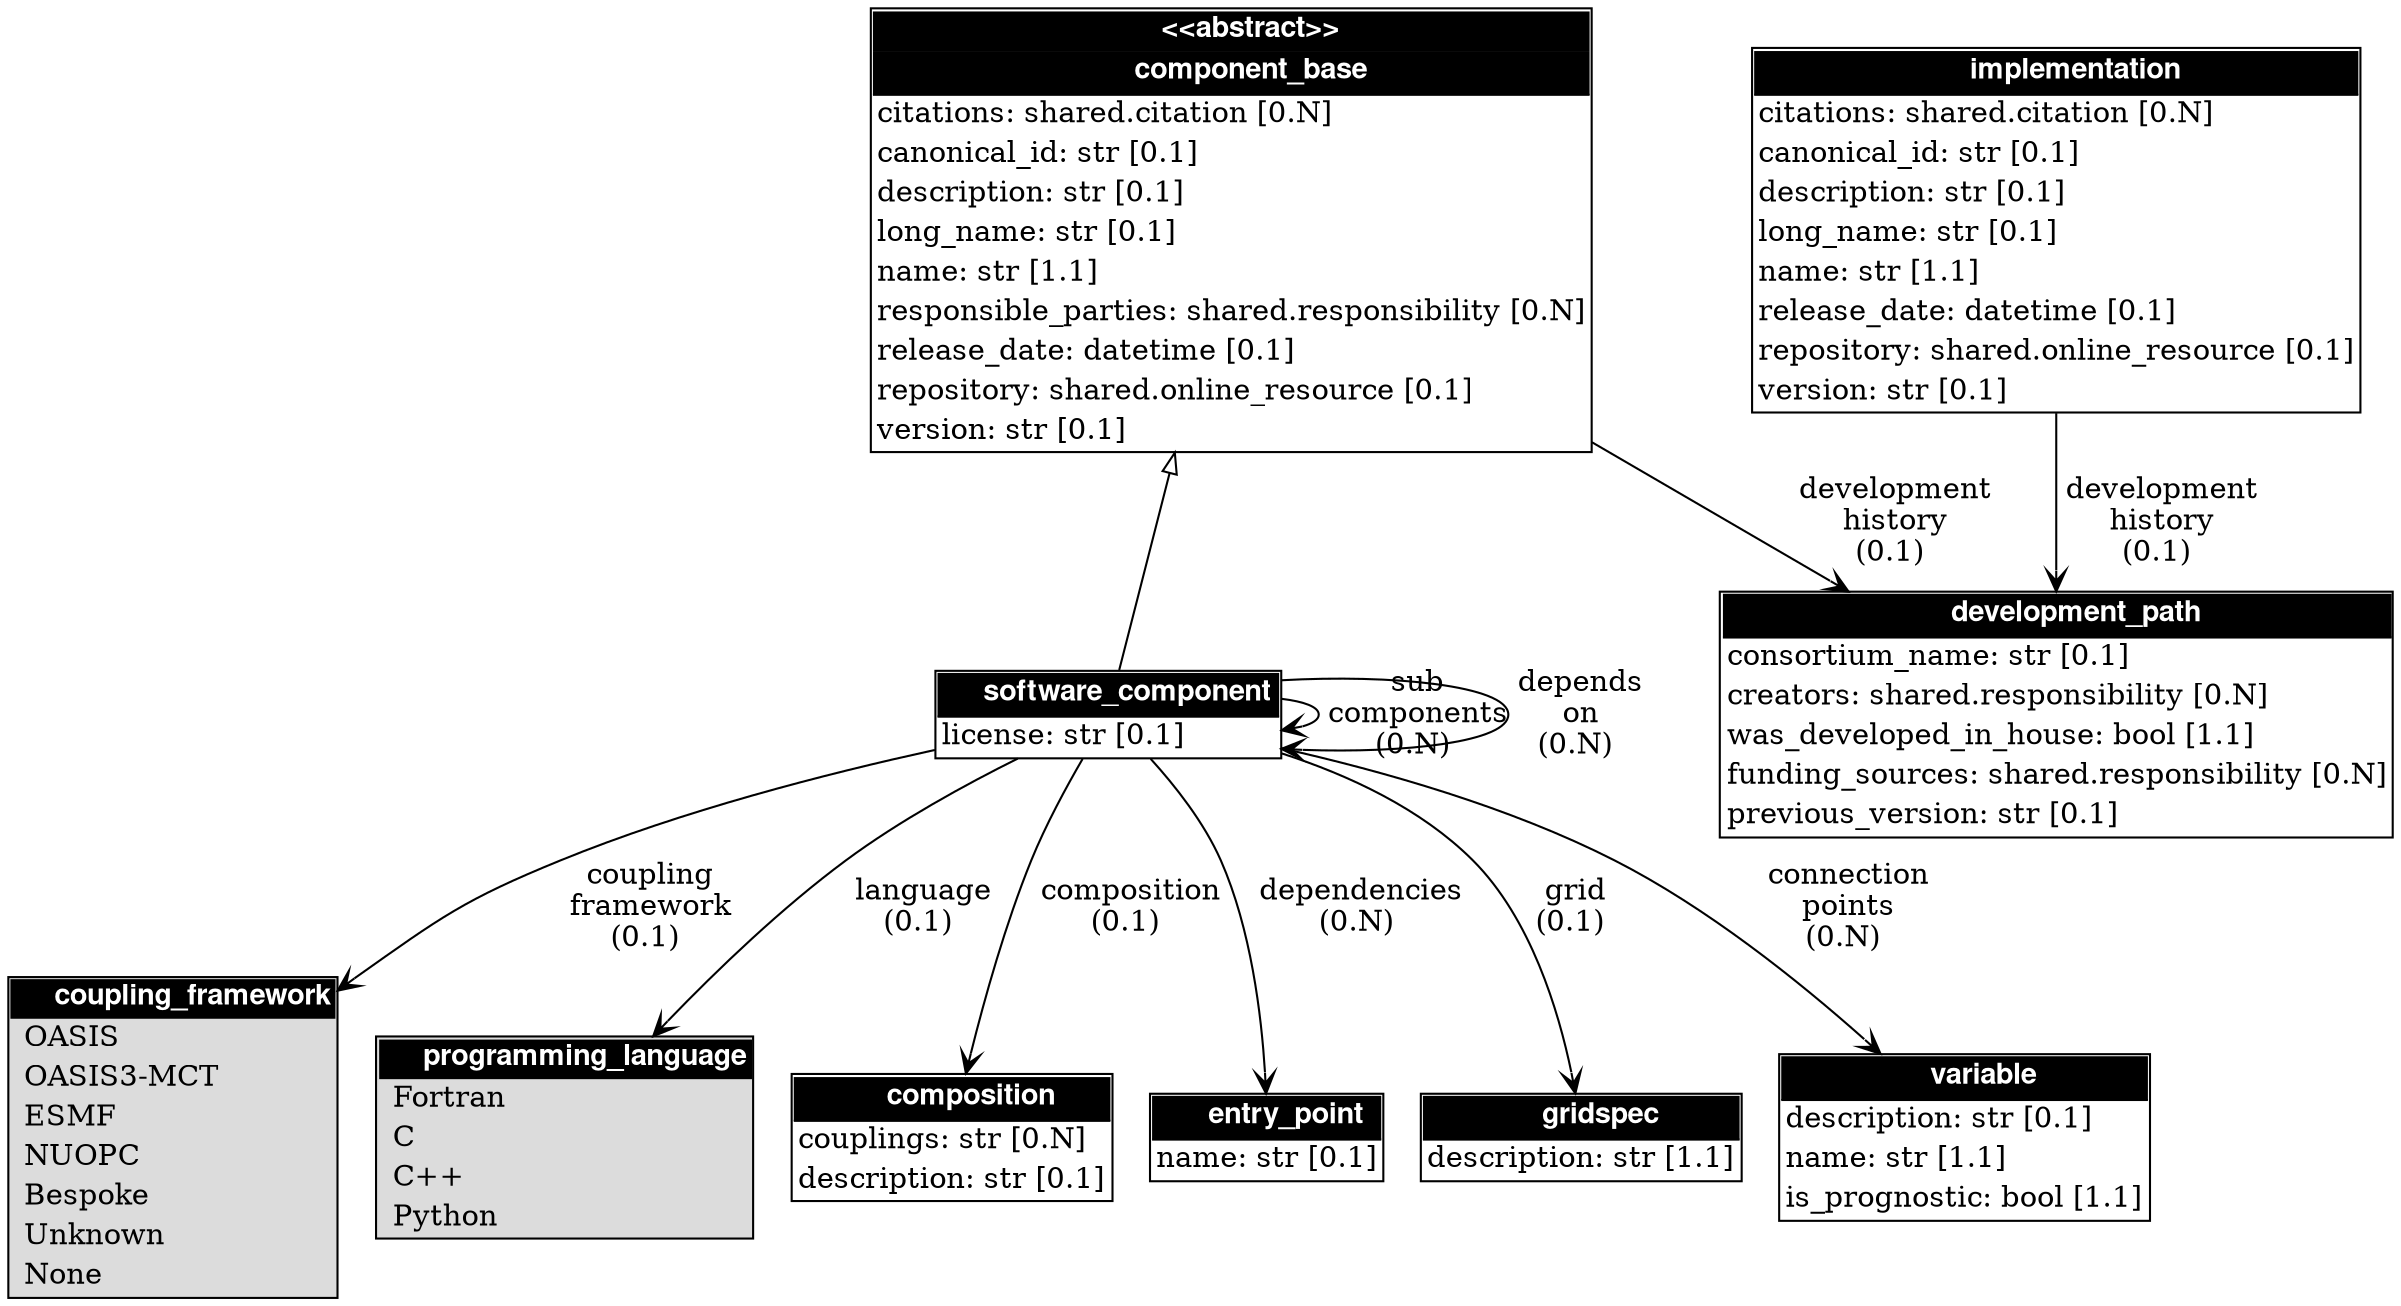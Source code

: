 digraph "" {
	graph [fontsize=8,
		ranksep=0.3,
		splines=True
	];
	node [label="\N"];
	"software.coupling_framework"	 [label=<<TABLE BGCOLOR="gainsboro" BORDER="1" CELLBORDER="0" CELLSPACING="0">
    <TR><TD ALIGN="CENTER" BGCOLOR="black" >
    <FONT FACE="Helvetica Bold" COLOR="white">coupling_framework</FONT></TD></TR>
    
    
    <TR><TD ALIGN="left" CELLPADDING="2" BORDER="0"> OASIS</TD></TR>  
    <TR><TD ALIGN="left" CELLPADDING="2" BORDER="0"> OASIS3-MCT</TD></TR>  
    <TR><TD ALIGN="left" CELLPADDING="2" BORDER="0"> ESMF</TD></TR>  
    <TR><TD ALIGN="left" CELLPADDING="2" BORDER="0"> NUOPC</TD></TR>  
    <TR><TD ALIGN="left" CELLPADDING="2" BORDER="0"> Bespoke</TD></TR>  
    <TR><TD ALIGN="left" CELLPADDING="2" BORDER="0"> Unknown</TD></TR>  
    <TR><TD ALIGN="left" CELLPADDING="2" BORDER="0"> None</TD></TR>  
    </TABLE>>,
		shape=plain];
	"software.programming_language"	 [label=<<TABLE BGCOLOR="gainsboro" BORDER="1" CELLBORDER="0" CELLSPACING="0">
    <TR><TD ALIGN="CENTER" BGCOLOR="black" >
    <FONT FACE="Helvetica Bold" COLOR="white">programming_language</FONT></TD></TR>
    
    
    <TR><TD ALIGN="left" CELLPADDING="2" BORDER="0"> Fortran</TD></TR>  
    <TR><TD ALIGN="left" CELLPADDING="2" BORDER="0"> C</TD></TR>  
    <TR><TD ALIGN="left" CELLPADDING="2" BORDER="0"> C++</TD></TR>  
    <TR><TD ALIGN="left" CELLPADDING="2" BORDER="0"> Python</TD></TR>  
    </TABLE>>,
		shape=plain];
	"software.component_base"	 [label=<<TABLE BGCOLOR="white" BORDER="1" CELLBORDER="0" CELLSPACING="0">
    
     <TR><TD ALIGN="CENTER" BGCOLOR="black">
    <FONT FACE="Helvetica Bold" COLOR="white">&lt;&lt;abstract&gt;&gt;</FONT></TD></TR>
    <TR><TD ALIGN="CENTER" BORDER="1" SIDES="B" BGCOLOR="black">
    <FONT FACE="Helvetica Bold" COLOR="white">component_base</FONT></TD></TR>
    
    
    <TR><TD ALIGN="LEFT" CELLPADDING="2">citations: shared.citation &#91;0.N&#93;</TD></TR><TR><TD ALIGN="LEFT" CELLPADDING="2">canonical_id: str &#91;0.1&#93;</TD></TR><TR><TD ALIGN="LEFT" CELLPADDING="2">description: str &#91;0.1&#93;</TD></TR><TR><TD ALIGN="LEFT" CELLPADDING="2">long_name: str &#91;0.1&#93;</TD></TR><TR><TD ALIGN="LEFT" CELLPADDING="2">name: str &#91;1.1&#93;</TD></TR><TR><TD ALIGN="LEFT" CELLPADDING="2">responsible_parties: shared.responsibility &#91;0.N&#93;</TD></TR><TR><TD ALIGN="LEFT" CELLPADDING="2">release_date: datetime &#91;0.1&#93;</TD></TR><TR><TD ALIGN="LEFT" CELLPADDING="2">repository: shared.online_resource &#91;0.1&#93;</TD></TR><TR><TD ALIGN="LEFT" CELLPADDING="2">version: str &#91;0.1&#93;</TD></TR> 
    
    </TABLE>>,
		shape=plain];
	"software.development_path"	 [label=<<TABLE BGCOLOR="white" BORDER="1" CELLBORDER="0" CELLSPACING="0">
    
    
    <TR><TD ALIGN="CENTER" BORDER="1" SIDES="B" BGCOLOR="black">
    <FONT FACE="Helvetica Bold" COLOR="white">development_path</FONT></TD></TR>
    
    
    <TR><TD ALIGN="LEFT" CELLPADDING="2">consortium_name: str &#91;0.1&#93;</TD></TR><TR><TD ALIGN="LEFT" CELLPADDING="2">creators: shared.responsibility &#91;0.N&#93;</TD></TR><TR><TD ALIGN="LEFT" CELLPADDING="2">was_developed_in_house: bool &#91;1.1&#93;</TD></TR><TR><TD ALIGN="LEFT" CELLPADDING="2">funding_sources: shared.responsibility &#91;0.N&#93;</TD></TR><TR><TD ALIGN="LEFT" CELLPADDING="2">previous_version: str &#91;0.1&#93;</TD></TR> 
    
    </TABLE>>,
		shape=plain];
	"software.component_base":c -> "software.development_path":c	 [arrowhead=vee,
		label=" development
 history
(0.1)",
		labelangle=30.0,
		labeldistance=2.2,
		labelfloat=False];
	"software.software_component"	 [label=<<TABLE BGCOLOR="white" BORDER="1" CELLBORDER="0" CELLSPACING="0">
    
    
    <TR><TD ALIGN="CENTER" BORDER="1" SIDES="B" BGCOLOR="black">
    <FONT FACE="Helvetica Bold" COLOR="white">software_component</FONT></TD></TR>
    
    
    <TR><TD ALIGN="LEFT" CELLPADDING="2">license: str &#91;0.1&#93;</TD></TR> 
    
    </TABLE>>,
		shape=plain];
	"software.component_base" -> "software.software_component"	 [arrowtail=empty,
		dir=back];
	"software.composition"	 [label=<<TABLE BGCOLOR="white" BORDER="1" CELLBORDER="0" CELLSPACING="0">
    
    
    <TR><TD ALIGN="CENTER" BORDER="1" SIDES="B" BGCOLOR="black">
    <FONT FACE="Helvetica Bold" COLOR="white">composition</FONT></TD></TR>
    
    
    <TR><TD ALIGN="LEFT" CELLPADDING="2">couplings: str &#91;0.N&#93;</TD></TR><TR><TD ALIGN="LEFT" CELLPADDING="2">description: str &#91;0.1&#93;</TD></TR> 
    
    </TABLE>>,
		shape=plain];
	"software.entry_point"	 [label=<<TABLE BGCOLOR="white" BORDER="1" CELLBORDER="0" CELLSPACING="0">
    
    
    <TR><TD ALIGN="CENTER" BORDER="1" SIDES="B" BGCOLOR="black">
    <FONT FACE="Helvetica Bold" COLOR="white">entry_point</FONT></TD></TR>
    
    
    <TR><TD ALIGN="LEFT" CELLPADDING="2">name: str &#91;0.1&#93;</TD></TR> 
    
    </TABLE>>,
		shape=plain];
	"software.gridspec"	 [label=<<TABLE BGCOLOR="white" BORDER="1" CELLBORDER="0" CELLSPACING="0">
    
    
    <TR><TD ALIGN="CENTER" BORDER="1" SIDES="B" BGCOLOR="black">
    <FONT FACE="Helvetica Bold" COLOR="white">gridspec</FONT></TD></TR>
    
    
    <TR><TD ALIGN="LEFT" CELLPADDING="2">description: str &#91;1.1&#93;</TD></TR> 
    
    </TABLE>>,
		shape=plain];
	"software.implementation"	 [label=<<TABLE BGCOLOR="white" BORDER="1" CELLBORDER="0" CELLSPACING="0">
    
    
    <TR><TD ALIGN="CENTER" BORDER="1" SIDES="B" BGCOLOR="black">
    <FONT FACE="Helvetica Bold" COLOR="white">implementation</FONT></TD></TR>
    
    
    <TR><TD ALIGN="LEFT" CELLPADDING="2">citations: shared.citation &#91;0.N&#93;</TD></TR><TR><TD ALIGN="LEFT" CELLPADDING="2">canonical_id: str &#91;0.1&#93;</TD></TR><TR><TD ALIGN="LEFT" CELLPADDING="2">description: str &#91;0.1&#93;</TD></TR><TR><TD ALIGN="LEFT" CELLPADDING="2">long_name: str &#91;0.1&#93;</TD></TR><TR><TD ALIGN="LEFT" CELLPADDING="2">name: str &#91;1.1&#93;</TD></TR><TR><TD ALIGN="LEFT" CELLPADDING="2">release_date: datetime &#91;0.1&#93;</TD></TR><TR><TD ALIGN="LEFT" CELLPADDING="2">repository: shared.online_resource &#91;0.1&#93;</TD></TR><TR><TD ALIGN="LEFT" CELLPADDING="2">version: str &#91;0.1&#93;</TD></TR> 
    
    </TABLE>>,
		shape=plain];
	"software.implementation":c -> "software.development_path":c	 [arrowhead=vee,
		label=" development
 history
(0.1)",
		labelangle=30.0,
		labeldistance=2.2,
		labelfloat=False];
	"software.software_component":c -> "software.coupling_framework":c	 [arrowhead=vee,
		label=" coupling
 framework
(0.1)",
		labelangle=30.0,
		labeldistance=2.2,
		labelfloat=False];
	"software.software_component":c -> "software.programming_language":c	 [arrowhead=vee,
		label=" language
(0.1)",
		labelangle=30.0,
		labeldistance=2.2,
		labelfloat=False];
	"software.software_component":c -> "software.composition":c	 [arrowhead=vee,
		label=" composition
(0.1)",
		labelangle=30.0,
		labeldistance=2.2,
		labelfloat=False];
	"software.software_component":c -> "software.entry_point":c	 [arrowhead=vee,
		label=" dependencies
(0.N)",
		labelangle=30.0,
		labeldistance=2.2,
		labelfloat=False];
	"software.software_component":c -> "software.gridspec":c	 [arrowhead=vee,
		label=" grid
(0.1)",
		labelangle=30.0,
		labeldistance=2.2,
		labelfloat=False];
	"software.software_component":c -> "software.software_component":c	 [arrowhead=vee,
		label=" sub
 components
(0.N)",
		labelangle=30.0,
		labeldistance=2.2,
		labelfloat=False];
	"software.software_component":c -> "software.software_component":c	 [arrowhead=vee,
		label=" depends
 on
(0.N)",
		labelangle=30.0,
		labeldistance=2.2,
		labelfloat=False];
	"software.variable"	 [label=<<TABLE BGCOLOR="white" BORDER="1" CELLBORDER="0" CELLSPACING="0">
    
    
    <TR><TD ALIGN="CENTER" BORDER="1" SIDES="B" BGCOLOR="black">
    <FONT FACE="Helvetica Bold" COLOR="white">variable</FONT></TD></TR>
    
    
    <TR><TD ALIGN="LEFT" CELLPADDING="2">description: str &#91;0.1&#93;</TD></TR><TR><TD ALIGN="LEFT" CELLPADDING="2">name: str &#91;1.1&#93;</TD></TR><TR><TD ALIGN="LEFT" CELLPADDING="2">is_prognostic: bool &#91;1.1&#93;</TD></TR> 
    
    </TABLE>>,
		shape=plain];
	"software.software_component":c -> "software.variable":c	 [arrowhead=vee,
		label=" connection
 points
(0.N)",
		labelangle=30.0,
		labeldistance=2.2,
		labelfloat=False];
}

